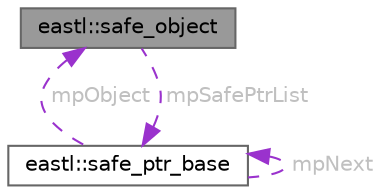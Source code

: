 digraph "eastl::safe_object"
{
 // LATEX_PDF_SIZE
  bgcolor="transparent";
  edge [fontname=Helvetica,fontsize=10,labelfontname=Helvetica,labelfontsize=10];
  node [fontname=Helvetica,fontsize=10,shape=box,height=0.2,width=0.4];
  Node1 [id="Node000001",label="eastl::safe_object",height=0.2,width=0.4,color="gray40", fillcolor="grey60", style="filled", fontcolor="black",tooltip=" "];
  Node2 -> Node1 [id="edge4_Node000001_Node000002",dir="back",color="darkorchid3",style="dashed",tooltip=" ",label=" mpSafePtrList",fontcolor="grey" ];
  Node2 [id="Node000002",label="eastl::safe_ptr_base",height=0.2,width=0.4,color="gray40", fillcolor="white", style="filled",URL="$classeastl_1_1safe__ptr__base.html",tooltip=" "];
  Node1 -> Node2 [id="edge5_Node000002_Node000001",dir="back",color="darkorchid3",style="dashed",tooltip=" ",label=" mpObject",fontcolor="grey" ];
  Node2 -> Node2 [id="edge6_Node000002_Node000002",dir="back",color="darkorchid3",style="dashed",tooltip=" ",label=" mpNext",fontcolor="grey" ];
}
